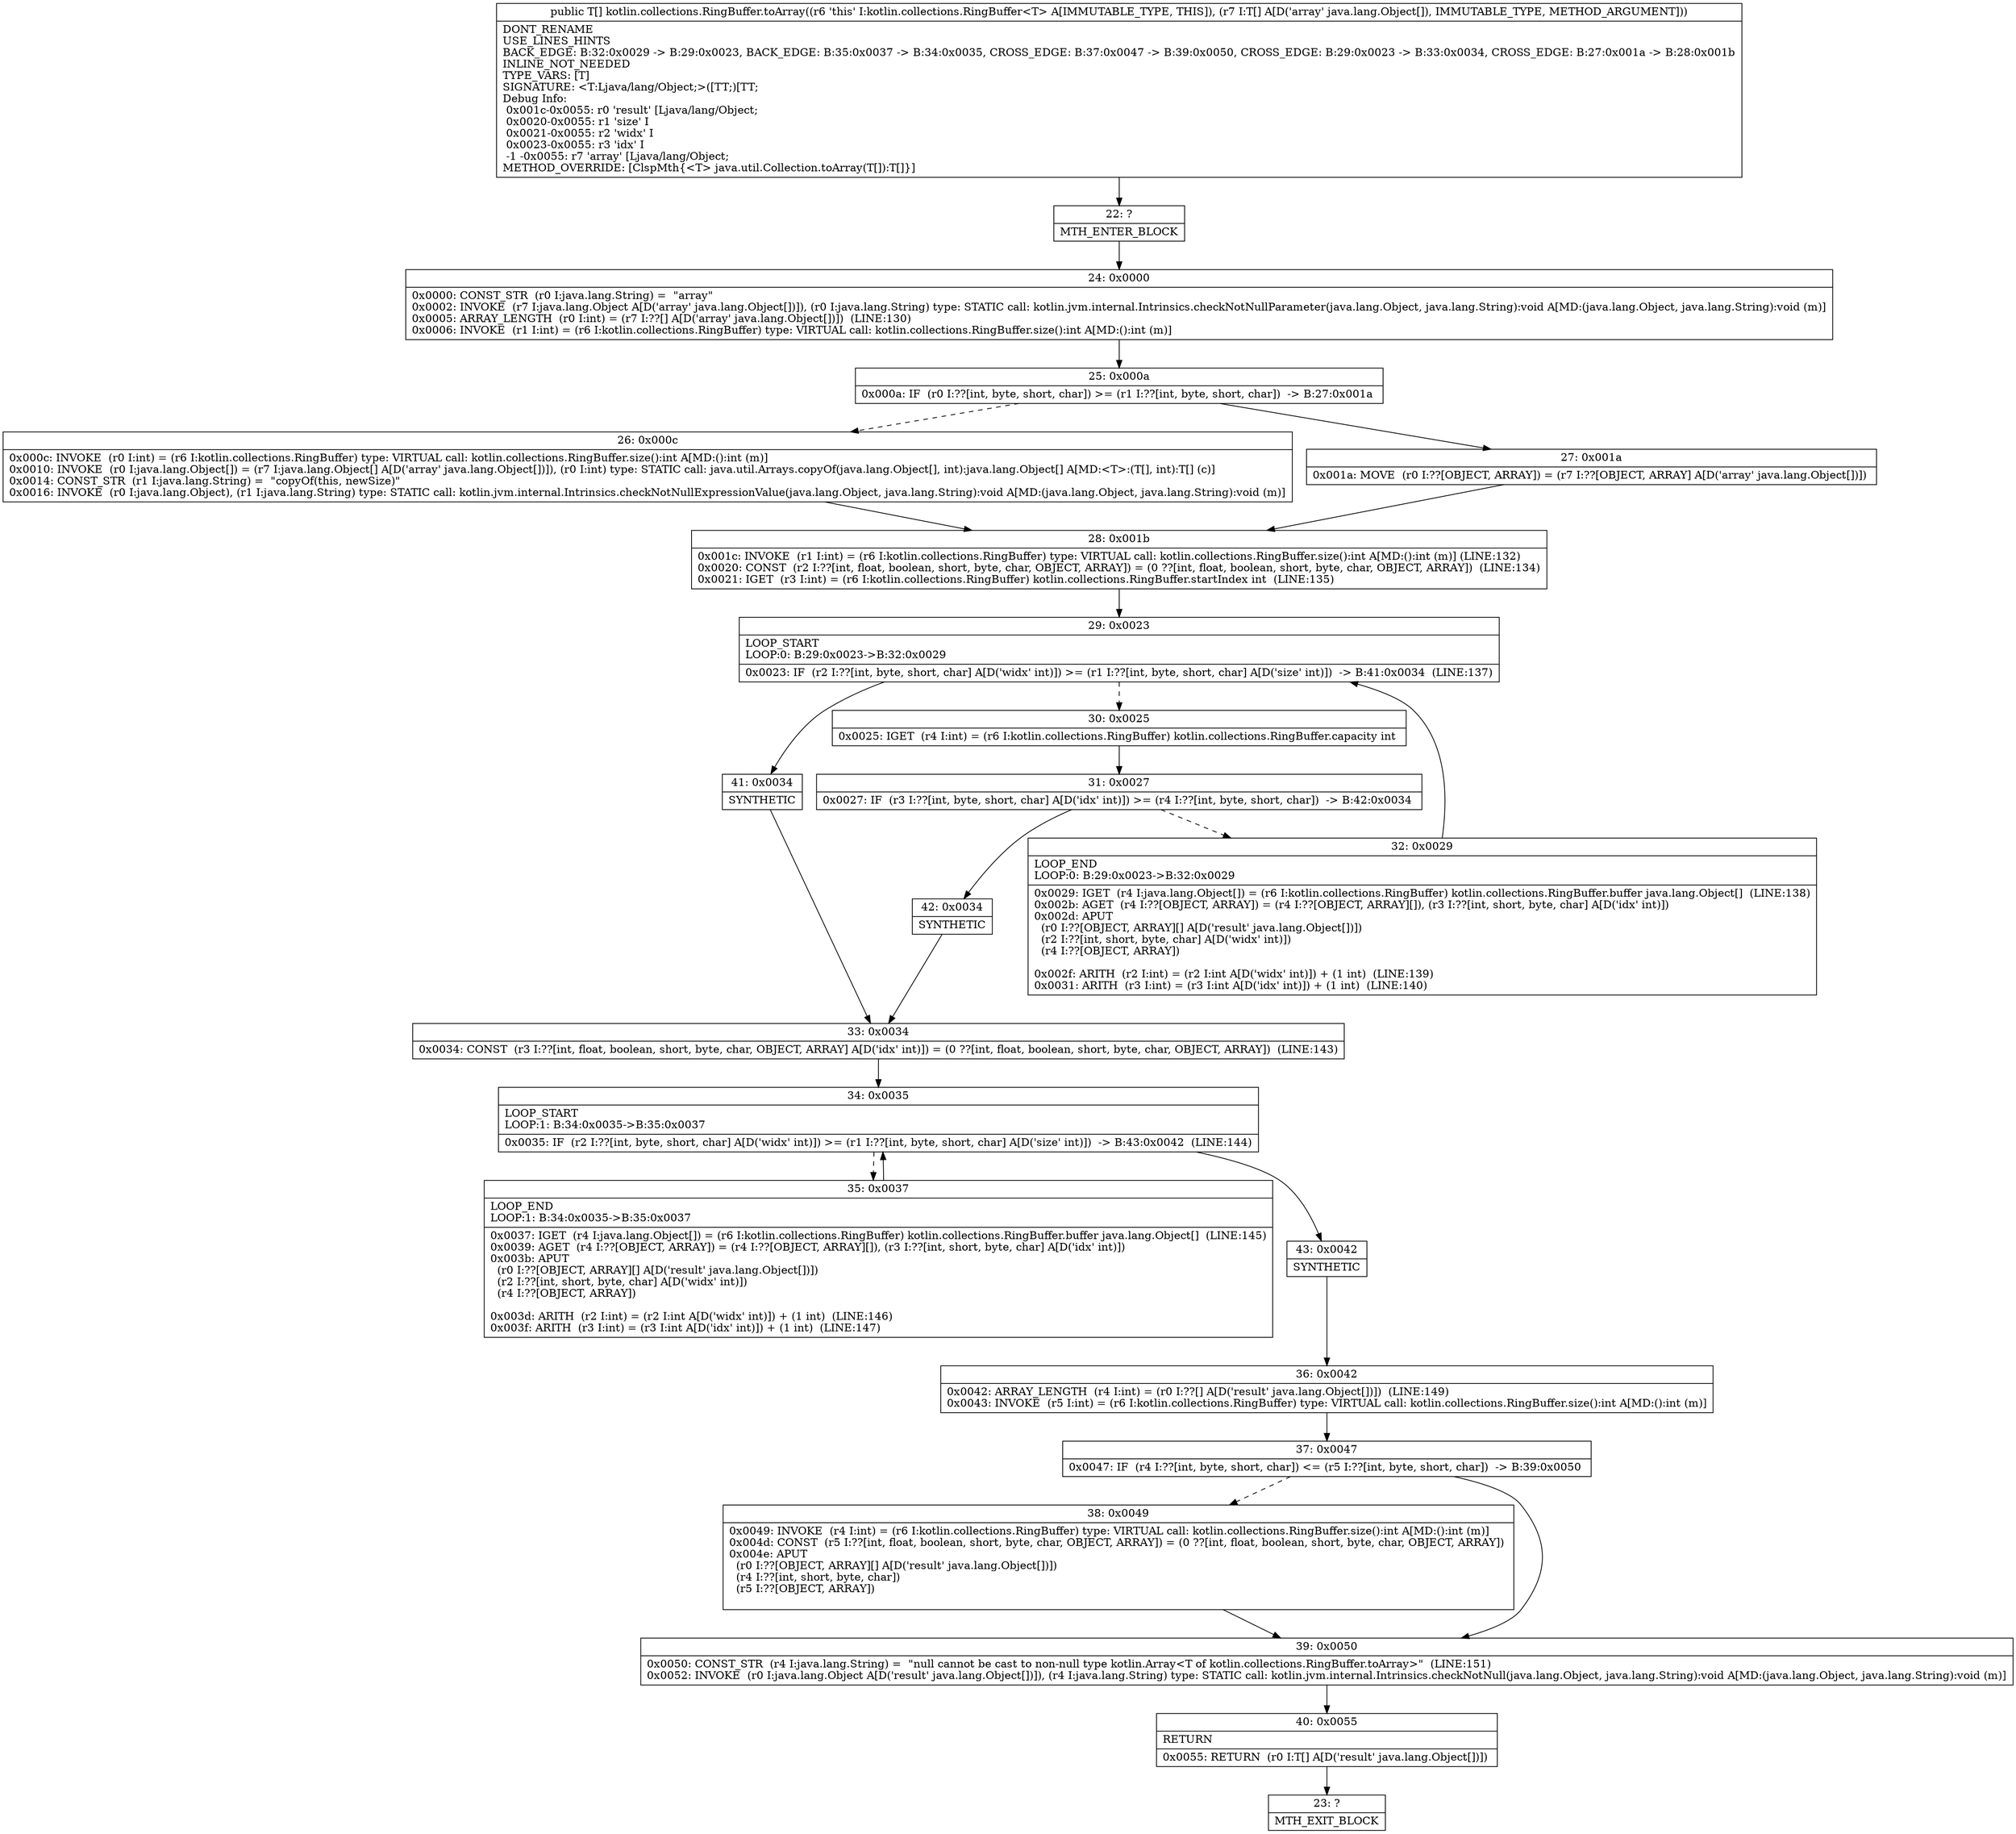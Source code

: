 digraph "CFG forkotlin.collections.RingBuffer.toArray([Ljava\/lang\/Object;)[Ljava\/lang\/Object;" {
Node_22 [shape=record,label="{22\:\ ?|MTH_ENTER_BLOCK\l}"];
Node_24 [shape=record,label="{24\:\ 0x0000|0x0000: CONST_STR  (r0 I:java.lang.String) =  \"array\" \l0x0002: INVOKE  (r7 I:java.lang.Object A[D('array' java.lang.Object[])]), (r0 I:java.lang.String) type: STATIC call: kotlin.jvm.internal.Intrinsics.checkNotNullParameter(java.lang.Object, java.lang.String):void A[MD:(java.lang.Object, java.lang.String):void (m)]\l0x0005: ARRAY_LENGTH  (r0 I:int) = (r7 I:??[] A[D('array' java.lang.Object[])])  (LINE:130)\l0x0006: INVOKE  (r1 I:int) = (r6 I:kotlin.collections.RingBuffer) type: VIRTUAL call: kotlin.collections.RingBuffer.size():int A[MD:():int (m)]\l}"];
Node_25 [shape=record,label="{25\:\ 0x000a|0x000a: IF  (r0 I:??[int, byte, short, char]) \>= (r1 I:??[int, byte, short, char])  \-\> B:27:0x001a \l}"];
Node_26 [shape=record,label="{26\:\ 0x000c|0x000c: INVOKE  (r0 I:int) = (r6 I:kotlin.collections.RingBuffer) type: VIRTUAL call: kotlin.collections.RingBuffer.size():int A[MD:():int (m)]\l0x0010: INVOKE  (r0 I:java.lang.Object[]) = (r7 I:java.lang.Object[] A[D('array' java.lang.Object[])]), (r0 I:int) type: STATIC call: java.util.Arrays.copyOf(java.lang.Object[], int):java.lang.Object[] A[MD:\<T\>:(T[], int):T[] (c)]\l0x0014: CONST_STR  (r1 I:java.lang.String) =  \"copyOf(this, newSize)\" \l0x0016: INVOKE  (r0 I:java.lang.Object), (r1 I:java.lang.String) type: STATIC call: kotlin.jvm.internal.Intrinsics.checkNotNullExpressionValue(java.lang.Object, java.lang.String):void A[MD:(java.lang.Object, java.lang.String):void (m)]\l}"];
Node_28 [shape=record,label="{28\:\ 0x001b|0x001c: INVOKE  (r1 I:int) = (r6 I:kotlin.collections.RingBuffer) type: VIRTUAL call: kotlin.collections.RingBuffer.size():int A[MD:():int (m)] (LINE:132)\l0x0020: CONST  (r2 I:??[int, float, boolean, short, byte, char, OBJECT, ARRAY]) = (0 ??[int, float, boolean, short, byte, char, OBJECT, ARRAY])  (LINE:134)\l0x0021: IGET  (r3 I:int) = (r6 I:kotlin.collections.RingBuffer) kotlin.collections.RingBuffer.startIndex int  (LINE:135)\l}"];
Node_29 [shape=record,label="{29\:\ 0x0023|LOOP_START\lLOOP:0: B:29:0x0023\-\>B:32:0x0029\l|0x0023: IF  (r2 I:??[int, byte, short, char] A[D('widx' int)]) \>= (r1 I:??[int, byte, short, char] A[D('size' int)])  \-\> B:41:0x0034  (LINE:137)\l}"];
Node_30 [shape=record,label="{30\:\ 0x0025|0x0025: IGET  (r4 I:int) = (r6 I:kotlin.collections.RingBuffer) kotlin.collections.RingBuffer.capacity int \l}"];
Node_31 [shape=record,label="{31\:\ 0x0027|0x0027: IF  (r3 I:??[int, byte, short, char] A[D('idx' int)]) \>= (r4 I:??[int, byte, short, char])  \-\> B:42:0x0034 \l}"];
Node_32 [shape=record,label="{32\:\ 0x0029|LOOP_END\lLOOP:0: B:29:0x0023\-\>B:32:0x0029\l|0x0029: IGET  (r4 I:java.lang.Object[]) = (r6 I:kotlin.collections.RingBuffer) kotlin.collections.RingBuffer.buffer java.lang.Object[]  (LINE:138)\l0x002b: AGET  (r4 I:??[OBJECT, ARRAY]) = (r4 I:??[OBJECT, ARRAY][]), (r3 I:??[int, short, byte, char] A[D('idx' int)]) \l0x002d: APUT  \l  (r0 I:??[OBJECT, ARRAY][] A[D('result' java.lang.Object[])])\l  (r2 I:??[int, short, byte, char] A[D('widx' int)])\l  (r4 I:??[OBJECT, ARRAY])\l \l0x002f: ARITH  (r2 I:int) = (r2 I:int A[D('widx' int)]) + (1 int)  (LINE:139)\l0x0031: ARITH  (r3 I:int) = (r3 I:int A[D('idx' int)]) + (1 int)  (LINE:140)\l}"];
Node_42 [shape=record,label="{42\:\ 0x0034|SYNTHETIC\l}"];
Node_33 [shape=record,label="{33\:\ 0x0034|0x0034: CONST  (r3 I:??[int, float, boolean, short, byte, char, OBJECT, ARRAY] A[D('idx' int)]) = (0 ??[int, float, boolean, short, byte, char, OBJECT, ARRAY])  (LINE:143)\l}"];
Node_34 [shape=record,label="{34\:\ 0x0035|LOOP_START\lLOOP:1: B:34:0x0035\-\>B:35:0x0037\l|0x0035: IF  (r2 I:??[int, byte, short, char] A[D('widx' int)]) \>= (r1 I:??[int, byte, short, char] A[D('size' int)])  \-\> B:43:0x0042  (LINE:144)\l}"];
Node_35 [shape=record,label="{35\:\ 0x0037|LOOP_END\lLOOP:1: B:34:0x0035\-\>B:35:0x0037\l|0x0037: IGET  (r4 I:java.lang.Object[]) = (r6 I:kotlin.collections.RingBuffer) kotlin.collections.RingBuffer.buffer java.lang.Object[]  (LINE:145)\l0x0039: AGET  (r4 I:??[OBJECT, ARRAY]) = (r4 I:??[OBJECT, ARRAY][]), (r3 I:??[int, short, byte, char] A[D('idx' int)]) \l0x003b: APUT  \l  (r0 I:??[OBJECT, ARRAY][] A[D('result' java.lang.Object[])])\l  (r2 I:??[int, short, byte, char] A[D('widx' int)])\l  (r4 I:??[OBJECT, ARRAY])\l \l0x003d: ARITH  (r2 I:int) = (r2 I:int A[D('widx' int)]) + (1 int)  (LINE:146)\l0x003f: ARITH  (r3 I:int) = (r3 I:int A[D('idx' int)]) + (1 int)  (LINE:147)\l}"];
Node_43 [shape=record,label="{43\:\ 0x0042|SYNTHETIC\l}"];
Node_36 [shape=record,label="{36\:\ 0x0042|0x0042: ARRAY_LENGTH  (r4 I:int) = (r0 I:??[] A[D('result' java.lang.Object[])])  (LINE:149)\l0x0043: INVOKE  (r5 I:int) = (r6 I:kotlin.collections.RingBuffer) type: VIRTUAL call: kotlin.collections.RingBuffer.size():int A[MD:():int (m)]\l}"];
Node_37 [shape=record,label="{37\:\ 0x0047|0x0047: IF  (r4 I:??[int, byte, short, char]) \<= (r5 I:??[int, byte, short, char])  \-\> B:39:0x0050 \l}"];
Node_38 [shape=record,label="{38\:\ 0x0049|0x0049: INVOKE  (r4 I:int) = (r6 I:kotlin.collections.RingBuffer) type: VIRTUAL call: kotlin.collections.RingBuffer.size():int A[MD:():int (m)]\l0x004d: CONST  (r5 I:??[int, float, boolean, short, byte, char, OBJECT, ARRAY]) = (0 ??[int, float, boolean, short, byte, char, OBJECT, ARRAY]) \l0x004e: APUT  \l  (r0 I:??[OBJECT, ARRAY][] A[D('result' java.lang.Object[])])\l  (r4 I:??[int, short, byte, char])\l  (r5 I:??[OBJECT, ARRAY])\l \l}"];
Node_39 [shape=record,label="{39\:\ 0x0050|0x0050: CONST_STR  (r4 I:java.lang.String) =  \"null cannot be cast to non\-null type kotlin.Array\<T of kotlin.collections.RingBuffer.toArray\>\"  (LINE:151)\l0x0052: INVOKE  (r0 I:java.lang.Object A[D('result' java.lang.Object[])]), (r4 I:java.lang.String) type: STATIC call: kotlin.jvm.internal.Intrinsics.checkNotNull(java.lang.Object, java.lang.String):void A[MD:(java.lang.Object, java.lang.String):void (m)]\l}"];
Node_40 [shape=record,label="{40\:\ 0x0055|RETURN\l|0x0055: RETURN  (r0 I:T[] A[D('result' java.lang.Object[])]) \l}"];
Node_23 [shape=record,label="{23\:\ ?|MTH_EXIT_BLOCK\l}"];
Node_41 [shape=record,label="{41\:\ 0x0034|SYNTHETIC\l}"];
Node_27 [shape=record,label="{27\:\ 0x001a|0x001a: MOVE  (r0 I:??[OBJECT, ARRAY]) = (r7 I:??[OBJECT, ARRAY] A[D('array' java.lang.Object[])]) \l}"];
MethodNode[shape=record,label="{public T[] kotlin.collections.RingBuffer.toArray((r6 'this' I:kotlin.collections.RingBuffer\<T\> A[IMMUTABLE_TYPE, THIS]), (r7 I:T[] A[D('array' java.lang.Object[]), IMMUTABLE_TYPE, METHOD_ARGUMENT]))  | DONT_RENAME\lUSE_LINES_HINTS\lBACK_EDGE: B:32:0x0029 \-\> B:29:0x0023, BACK_EDGE: B:35:0x0037 \-\> B:34:0x0035, CROSS_EDGE: B:37:0x0047 \-\> B:39:0x0050, CROSS_EDGE: B:29:0x0023 \-\> B:33:0x0034, CROSS_EDGE: B:27:0x001a \-\> B:28:0x001b\lINLINE_NOT_NEEDED\lTYPE_VARS: [T]\lSIGNATURE: \<T:Ljava\/lang\/Object;\>([TT;)[TT;\lDebug Info:\l  0x001c\-0x0055: r0 'result' [Ljava\/lang\/Object;\l  0x0020\-0x0055: r1 'size' I\l  0x0021\-0x0055: r2 'widx' I\l  0x0023\-0x0055: r3 'idx' I\l  \-1 \-0x0055: r7 'array' [Ljava\/lang\/Object;\lMETHOD_OVERRIDE: [ClspMth\{\<T\> java.util.Collection.toArray(T[]):T[]\}]\l}"];
MethodNode -> Node_22;Node_22 -> Node_24;
Node_24 -> Node_25;
Node_25 -> Node_26[style=dashed];
Node_25 -> Node_27;
Node_26 -> Node_28;
Node_28 -> Node_29;
Node_29 -> Node_30[style=dashed];
Node_29 -> Node_41;
Node_30 -> Node_31;
Node_31 -> Node_32[style=dashed];
Node_31 -> Node_42;
Node_32 -> Node_29;
Node_42 -> Node_33;
Node_33 -> Node_34;
Node_34 -> Node_35[style=dashed];
Node_34 -> Node_43;
Node_35 -> Node_34;
Node_43 -> Node_36;
Node_36 -> Node_37;
Node_37 -> Node_38[style=dashed];
Node_37 -> Node_39;
Node_38 -> Node_39;
Node_39 -> Node_40;
Node_40 -> Node_23;
Node_41 -> Node_33;
Node_27 -> Node_28;
}

